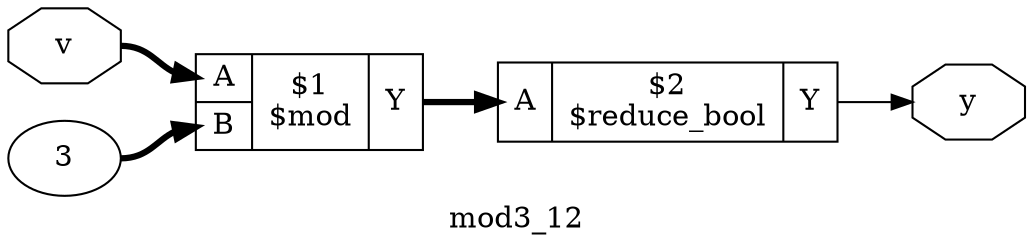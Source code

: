 digraph "mod3_12" {
label="mod3_12";
rankdir="LR";
remincross=true;
n3 [ shape=octagon, label="v", color="black", fontcolor="black" ];
n4 [ shape=octagon, label="y", color="black", fontcolor="black" ];
v0 [ label="3" ];
c8 [ shape=record, label="{{<p5> A|<p6> B}|$1\n$mod|{<p7> Y}}" ];
c9 [ shape=record, label="{{<p5> A}|$2\n$reduce_bool|{<p7> Y}}" ];
c8:p7:e -> c9:p5:w [color="black", style="setlinewidth(3)", label=""];
n3:e -> c8:p5:w [color="black", style="setlinewidth(3)", label=""];
c9:p7:e -> n4:w [color="black", label=""];
v0:e -> c8:p6:w [color="black", style="setlinewidth(3)", label=""];
}

